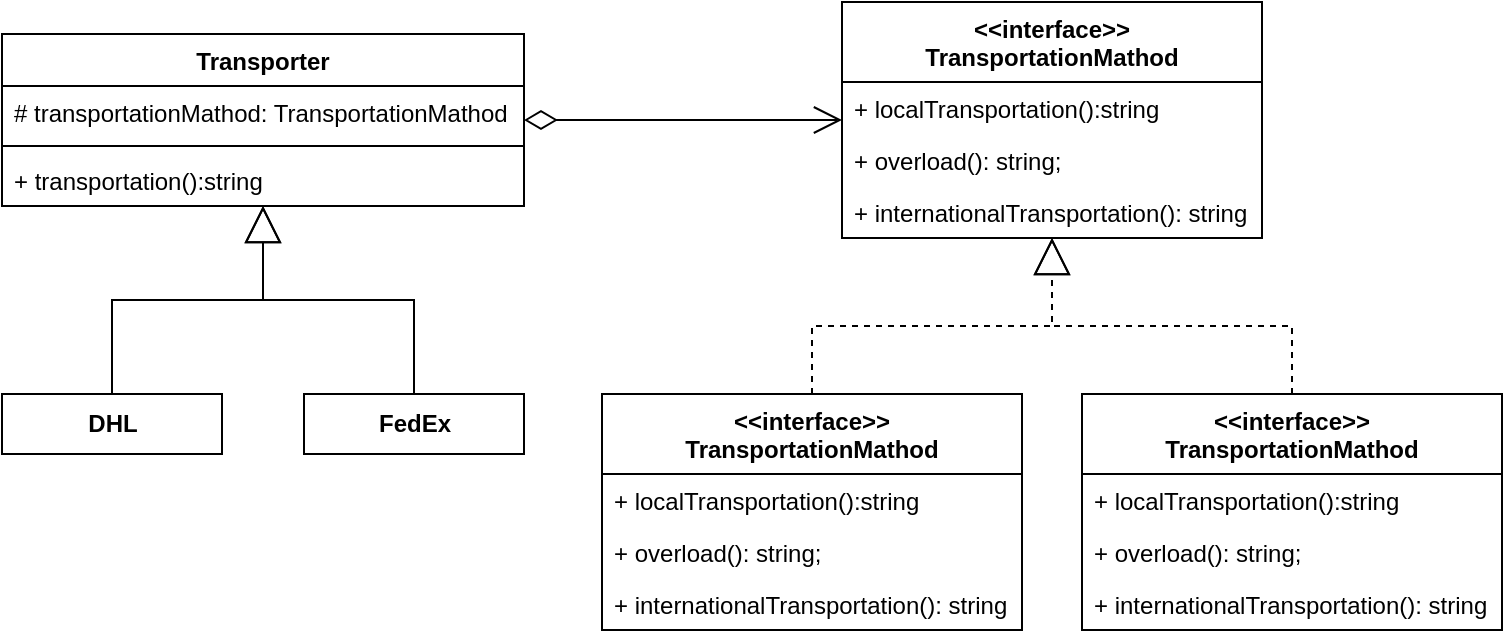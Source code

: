 <mxfile version="20.6.0" type="device"><diagram id="6VTJBTufDvpHo4qYK5ex" name="Сторінка-1"><mxGraphModel dx="2009" dy="732" grid="1" gridSize="10" guides="1" tooltips="1" connect="1" arrows="1" fold="1" page="1" pageScale="1" pageWidth="827" pageHeight="583" math="0" shadow="0"><root><mxCell id="0"/><mxCell id="1" parent="0"/><mxCell id="U2SH481rS0d8z1eCHCJ6-1" value="Transporter" style="swimlane;fontStyle=1;align=center;verticalAlign=top;childLayout=stackLayout;horizontal=1;startSize=26;horizontalStack=0;resizeParent=1;resizeParentMax=0;resizeLast=0;collapsible=1;marginBottom=0;" parent="1" vertex="1"><mxGeometry x="-788" y="86" width="261" height="86" as="geometry"/></mxCell><mxCell id="U2SH481rS0d8z1eCHCJ6-2" value="# transportationMathod: TransportationMathod" style="text;strokeColor=none;fillColor=none;align=left;verticalAlign=top;spacingLeft=4;spacingRight=4;overflow=hidden;rotatable=0;points=[[0,0.5],[1,0.5]];portConstraint=eastwest;" parent="U2SH481rS0d8z1eCHCJ6-1" vertex="1"><mxGeometry y="26" width="261" height="26" as="geometry"/></mxCell><mxCell id="U2SH481rS0d8z1eCHCJ6-3" value="" style="line;strokeWidth=1;fillColor=none;align=left;verticalAlign=middle;spacingTop=-1;spacingLeft=3;spacingRight=3;rotatable=0;labelPosition=right;points=[];portConstraint=eastwest;strokeColor=inherit;" parent="U2SH481rS0d8z1eCHCJ6-1" vertex="1"><mxGeometry y="52" width="261" height="8" as="geometry"/></mxCell><mxCell id="U2SH481rS0d8z1eCHCJ6-4" value="+ transportation():string" style="text;strokeColor=none;fillColor=none;align=left;verticalAlign=top;spacingLeft=4;spacingRight=4;overflow=hidden;rotatable=0;points=[[0,0.5],[1,0.5]];portConstraint=eastwest;" parent="U2SH481rS0d8z1eCHCJ6-1" vertex="1"><mxGeometry y="60" width="261" height="26" as="geometry"/></mxCell><mxCell id="lM7Ly_vYgCtHn4TM3V4E-24" value="&lt;span style=&quot;font-weight: 700;&quot;&gt;DHL&lt;/span&gt;" style="html=1;" parent="1" vertex="1"><mxGeometry x="-788" y="266" width="110" height="30" as="geometry"/></mxCell><mxCell id="lM7Ly_vYgCtHn4TM3V4E-25" value="&lt;b&gt;FedEx&lt;/b&gt;" style="html=1;" parent="1" vertex="1"><mxGeometry x="-637" y="266" width="110" height="30" as="geometry"/></mxCell><mxCell id="NJRuOGqCRyeaDzYEsrsi-1" value="" style="endArrow=block;endSize=16;endFill=0;html=1;rounded=0;edgeStyle=orthogonalEdgeStyle;" edge="1" parent="1" source="lM7Ly_vYgCtHn4TM3V4E-24" target="U2SH481rS0d8z1eCHCJ6-1"><mxGeometry x="0.25" y="60" width="160" relative="1" as="geometry"><mxPoint x="-588" y="426" as="sourcePoint"/><mxPoint x="-428" y="426" as="targetPoint"/><mxPoint as="offset"/></mxGeometry></mxCell><mxCell id="NJRuOGqCRyeaDzYEsrsi-2" value="" style="endArrow=block;endSize=16;endFill=0;html=1;rounded=0;edgeStyle=orthogonalEdgeStyle;" edge="1" parent="1" source="lM7Ly_vYgCtHn4TM3V4E-25" target="U2SH481rS0d8z1eCHCJ6-1"><mxGeometry x="0.25" y="60" width="160" relative="1" as="geometry"><mxPoint x="-668.859" y="182" as="sourcePoint"/><mxPoint x="-715.549" y="276" as="targetPoint"/><mxPoint as="offset"/></mxGeometry></mxCell><mxCell id="NJRuOGqCRyeaDzYEsrsi-11" value="" style="edgeStyle=orthogonalEdgeStyle;rounded=0;orthogonalLoop=1;jettySize=auto;html=1;endArrow=block;endFill=0;dashed=1;endSize=16;" edge="1" parent="1" source="NJRuOGqCRyeaDzYEsrsi-7" target="NJRuOGqCRyeaDzYEsrsi-3"><mxGeometry relative="1" as="geometry"/></mxCell><mxCell id="NJRuOGqCRyeaDzYEsrsi-17" value="" style="edgeStyle=orthogonalEdgeStyle;rounded=0;orthogonalLoop=1;jettySize=auto;html=1;dashed=1;endArrow=block;endFill=0;endSize=16;" edge="1" parent="1" source="NJRuOGqCRyeaDzYEsrsi-13" target="NJRuOGqCRyeaDzYEsrsi-3"><mxGeometry relative="1" as="geometry"/></mxCell><mxCell id="NJRuOGqCRyeaDzYEsrsi-3" value="&lt;&lt;interface&gt;&gt;&#10;TransportationMathod" style="swimlane;fontStyle=1;childLayout=stackLayout;horizontal=1;startSize=40;fillColor=none;horizontalStack=0;resizeParent=1;resizeParentMax=0;resizeLast=0;collapsible=1;marginBottom=0;" vertex="1" parent="1"><mxGeometry x="-368" y="70" width="210" height="118" as="geometry"/></mxCell><mxCell id="NJRuOGqCRyeaDzYEsrsi-4" value="+ localTransportation():string" style="text;strokeColor=none;fillColor=none;align=left;verticalAlign=top;spacingLeft=4;spacingRight=4;overflow=hidden;rotatable=0;points=[[0,0.5],[1,0.5]];portConstraint=eastwest;" vertex="1" parent="NJRuOGqCRyeaDzYEsrsi-3"><mxGeometry y="40" width="210" height="26" as="geometry"/></mxCell><mxCell id="NJRuOGqCRyeaDzYEsrsi-5" value="+ overload(): string;" style="text;strokeColor=none;fillColor=none;align=left;verticalAlign=top;spacingLeft=4;spacingRight=4;overflow=hidden;rotatable=0;points=[[0,0.5],[1,0.5]];portConstraint=eastwest;" vertex="1" parent="NJRuOGqCRyeaDzYEsrsi-3"><mxGeometry y="66" width="210" height="26" as="geometry"/></mxCell><mxCell id="NJRuOGqCRyeaDzYEsrsi-6" value="+ internationalTransportation(): string" style="text;strokeColor=none;fillColor=none;align=left;verticalAlign=top;spacingLeft=4;spacingRight=4;overflow=hidden;rotatable=0;points=[[0,0.5],[1,0.5]];portConstraint=eastwest;" vertex="1" parent="NJRuOGqCRyeaDzYEsrsi-3"><mxGeometry y="92" width="210" height="26" as="geometry"/></mxCell><mxCell id="NJRuOGqCRyeaDzYEsrsi-7" value="&lt;&lt;interface&gt;&gt;&#10;TransportationMathod" style="swimlane;fontStyle=1;childLayout=stackLayout;horizontal=1;startSize=40;fillColor=none;horizontalStack=0;resizeParent=1;resizeParentMax=0;resizeLast=0;collapsible=1;marginBottom=0;" vertex="1" parent="1"><mxGeometry x="-248" y="266" width="210" height="118" as="geometry"/></mxCell><mxCell id="NJRuOGqCRyeaDzYEsrsi-8" value="+ localTransportation():string" style="text;strokeColor=none;fillColor=none;align=left;verticalAlign=top;spacingLeft=4;spacingRight=4;overflow=hidden;rotatable=0;points=[[0,0.5],[1,0.5]];portConstraint=eastwest;" vertex="1" parent="NJRuOGqCRyeaDzYEsrsi-7"><mxGeometry y="40" width="210" height="26" as="geometry"/></mxCell><mxCell id="NJRuOGqCRyeaDzYEsrsi-9" value="+ overload(): string;" style="text;strokeColor=none;fillColor=none;align=left;verticalAlign=top;spacingLeft=4;spacingRight=4;overflow=hidden;rotatable=0;points=[[0,0.5],[1,0.5]];portConstraint=eastwest;" vertex="1" parent="NJRuOGqCRyeaDzYEsrsi-7"><mxGeometry y="66" width="210" height="26" as="geometry"/></mxCell><mxCell id="NJRuOGqCRyeaDzYEsrsi-10" value="+ internationalTransportation(): string" style="text;strokeColor=none;fillColor=none;align=left;verticalAlign=top;spacingLeft=4;spacingRight=4;overflow=hidden;rotatable=0;points=[[0,0.5],[1,0.5]];portConstraint=eastwest;" vertex="1" parent="NJRuOGqCRyeaDzYEsrsi-7"><mxGeometry y="92" width="210" height="26" as="geometry"/></mxCell><mxCell id="NJRuOGqCRyeaDzYEsrsi-13" value="&lt;&lt;interface&gt;&gt;&#10;TransportationMathod" style="swimlane;fontStyle=1;childLayout=stackLayout;horizontal=1;startSize=40;fillColor=none;horizontalStack=0;resizeParent=1;resizeParentMax=0;resizeLast=0;collapsible=1;marginBottom=0;" vertex="1" parent="1"><mxGeometry x="-488" y="266" width="210" height="118" as="geometry"/></mxCell><mxCell id="NJRuOGqCRyeaDzYEsrsi-14" value="+ localTransportation():string" style="text;strokeColor=none;fillColor=none;align=left;verticalAlign=top;spacingLeft=4;spacingRight=4;overflow=hidden;rotatable=0;points=[[0,0.5],[1,0.5]];portConstraint=eastwest;" vertex="1" parent="NJRuOGqCRyeaDzYEsrsi-13"><mxGeometry y="40" width="210" height="26" as="geometry"/></mxCell><mxCell id="NJRuOGqCRyeaDzYEsrsi-15" value="+ overload(): string;" style="text;strokeColor=none;fillColor=none;align=left;verticalAlign=top;spacingLeft=4;spacingRight=4;overflow=hidden;rotatable=0;points=[[0,0.5],[1,0.5]];portConstraint=eastwest;" vertex="1" parent="NJRuOGqCRyeaDzYEsrsi-13"><mxGeometry y="66" width="210" height="26" as="geometry"/></mxCell><mxCell id="NJRuOGqCRyeaDzYEsrsi-16" value="+ internationalTransportation(): string" style="text;strokeColor=none;fillColor=none;align=left;verticalAlign=top;spacingLeft=4;spacingRight=4;overflow=hidden;rotatable=0;points=[[0,0.5],[1,0.5]];portConstraint=eastwest;" vertex="1" parent="NJRuOGqCRyeaDzYEsrsi-13"><mxGeometry y="92" width="210" height="26" as="geometry"/></mxCell><mxCell id="NJRuOGqCRyeaDzYEsrsi-18" value="" style="endArrow=open;html=1;endSize=12;startArrow=diamondThin;startSize=14;startFill=0;edgeStyle=orthogonalEdgeStyle;align=left;verticalAlign=bottom;rounded=0;" edge="1" parent="1" source="U2SH481rS0d8z1eCHCJ6-1" target="NJRuOGqCRyeaDzYEsrsi-3"><mxGeometry x="0.094" y="49" relative="1" as="geometry"><mxPoint x="-488" y="246" as="sourcePoint"/><mxPoint x="-328" y="246" as="targetPoint"/><mxPoint as="offset"/></mxGeometry></mxCell></root></mxGraphModel></diagram></mxfile>